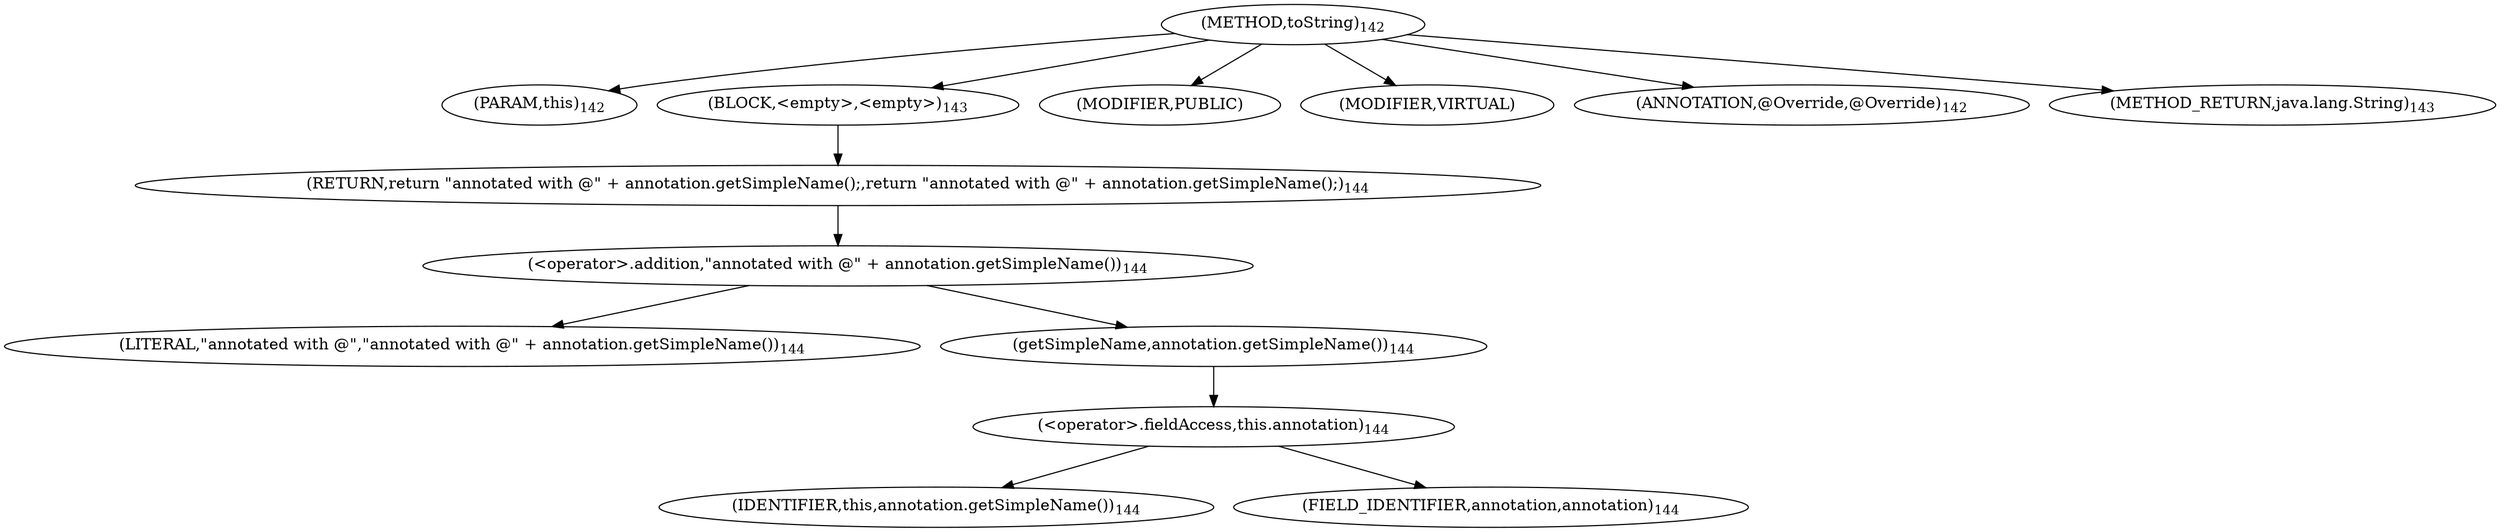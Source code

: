 digraph "toString" {  
"175" [label = <(METHOD,toString)<SUB>142</SUB>> ]
"176" [label = <(PARAM,this)<SUB>142</SUB>> ]
"177" [label = <(BLOCK,&lt;empty&gt;,&lt;empty&gt;)<SUB>143</SUB>> ]
"178" [label = <(RETURN,return &quot;annotated with @&quot; + annotation.getSimpleName();,return &quot;annotated with @&quot; + annotation.getSimpleName();)<SUB>144</SUB>> ]
"179" [label = <(&lt;operator&gt;.addition,&quot;annotated with @&quot; + annotation.getSimpleName())<SUB>144</SUB>> ]
"180" [label = <(LITERAL,&quot;annotated with @&quot;,&quot;annotated with @&quot; + annotation.getSimpleName())<SUB>144</SUB>> ]
"181" [label = <(getSimpleName,annotation.getSimpleName())<SUB>144</SUB>> ]
"182" [label = <(&lt;operator&gt;.fieldAccess,this.annotation)<SUB>144</SUB>> ]
"183" [label = <(IDENTIFIER,this,annotation.getSimpleName())<SUB>144</SUB>> ]
"184" [label = <(FIELD_IDENTIFIER,annotation,annotation)<SUB>144</SUB>> ]
"185" [label = <(MODIFIER,PUBLIC)> ]
"186" [label = <(MODIFIER,VIRTUAL)> ]
"187" [label = <(ANNOTATION,@Override,@Override)<SUB>142</SUB>> ]
"188" [label = <(METHOD_RETURN,java.lang.String)<SUB>143</SUB>> ]
  "175" -> "176" 
  "175" -> "177" 
  "175" -> "185" 
  "175" -> "186" 
  "175" -> "187" 
  "175" -> "188" 
  "177" -> "178" 
  "178" -> "179" 
  "179" -> "180" 
  "179" -> "181" 
  "181" -> "182" 
  "182" -> "183" 
  "182" -> "184" 
}
